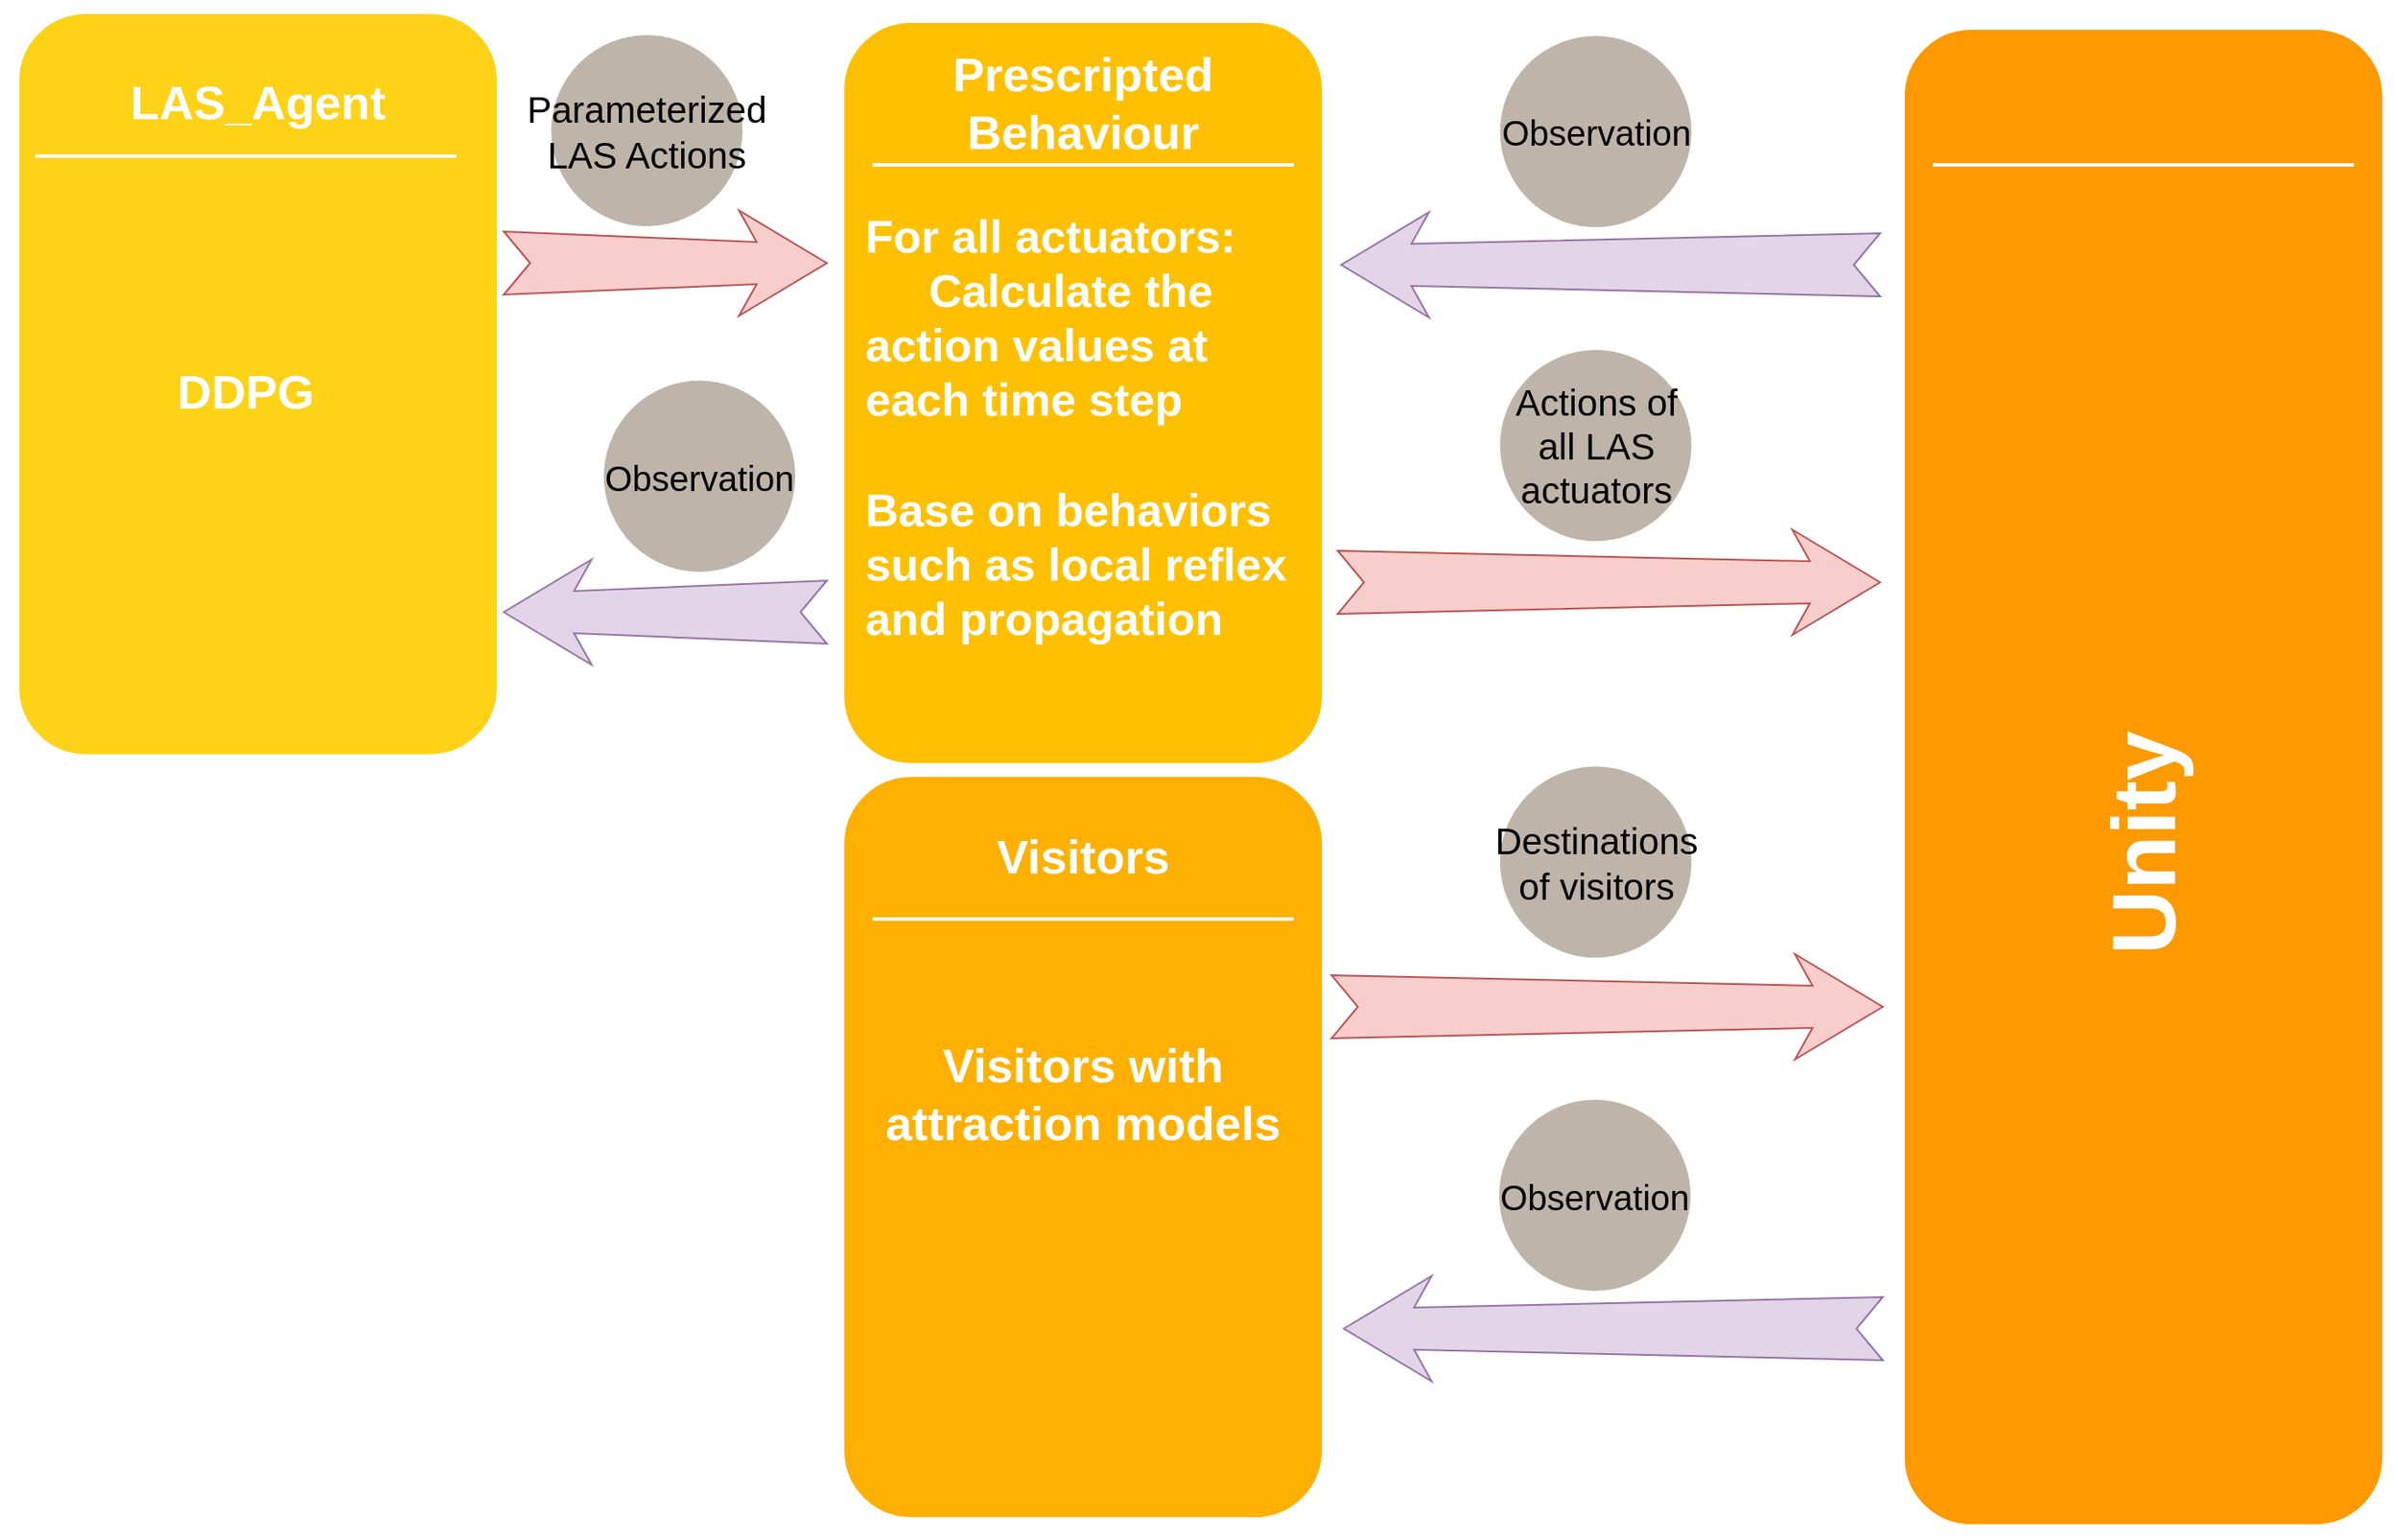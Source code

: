 <mxfile version="10.7.1" type="device"><diagram name="Page-1" id="12e1b939-464a-85fe-373e-61e167be1490"><mxGraphModel dx="1394" dy="747" grid="1" gridSize="10" guides="1" tooltips="1" connect="1" arrows="1" fold="1" page="1" pageScale="1.5" pageWidth="1169" pageHeight="826" background="#ffffff" math="0" shadow="0"><root><mxCell id="0"/><mxCell id="1" parent="0"/><mxCell id="60da8b9f42644d3a-2" value="" style="whiteSpace=wrap;html=1;rounded=1;shadow=0;strokeWidth=8;fontSize=20;align=center;fillColor=#FED217;strokeColor=#FFFFFF;" parent="1" vertex="1"><mxGeometry x="126" y="311" width="280" height="430" as="geometry"/></mxCell><mxCell id="60da8b9f42644d3a-3" value="LAS_Agent" style="text;html=1;strokeColor=none;fillColor=none;align=center;verticalAlign=middle;whiteSpace=wrap;rounded=0;shadow=0;fontSize=27;fontColor=#FFFFFF;fontStyle=1" parent="1" vertex="1"><mxGeometry x="126" y="336" width="280" height="60" as="geometry"/></mxCell><mxCell id="60da8b9f42644d3a-4" value="Blog&lt;div&gt;Keywords&lt;/div&gt;&lt;div&gt;Social Media&lt;/div&gt;" style="text;html=1;strokeColor=none;fillColor=none;align=center;verticalAlign=middle;whiteSpace=wrap;rounded=0;shadow=0;fontSize=14;fontColor=#FFFFFF;" parent="1" vertex="1"><mxGeometry x="316" y="636" width="280" height="90" as="geometry"/></mxCell><mxCell id="60da8b9f42644d3a-6" value="" style="line;strokeWidth=2;html=1;rounded=0;shadow=0;fontSize=27;align=center;fillColor=none;strokeColor=#FFFFFF;" parent="1" vertex="1"><mxGeometry x="139" y="391" width="240" height="10" as="geometry"/></mxCell><mxCell id="60da8b9f42644d3a-8" value="&lt;font style=&quot;font-size: 21px&quot; color=&quot;#000000&quot;&gt;Parameterized LAS Actions&lt;/font&gt;" style="ellipse;whiteSpace=wrap;html=1;rounded=0;shadow=0;strokeWidth=6;fontSize=14;align=center;fillColor=#BFB4A9;strokeColor=#FFFFFF;fontColor=#FFFFFF;" parent="1" vertex="1"><mxGeometry x="430" y="324" width="115" height="115" as="geometry"/></mxCell><mxCell id="60da8b9f42644d3a-9" value="" style="html=1;shadow=0;dashed=0;align=center;verticalAlign=middle;shape=mxgraph.arrows2.stylisedArrow;dy=0.6;dx=40;notch=15;feather=0.4;rounded=0;strokeWidth=1;fontSize=27;strokeColor=#b85450;fillColor=#f8cecc;" parent="1" vertex="1"><mxGeometry x="406" y="427" width="184" height="60" as="geometry"/></mxCell><mxCell id="60da8b9f42644d3a-17" value="" style="whiteSpace=wrap;html=1;rounded=1;shadow=0;strokeWidth=8;fontSize=20;align=center;fillColor=#FFC001;strokeColor=#FFFFFF;" parent="1" vertex="1"><mxGeometry x="596" y="316" width="280" height="430" as="geometry"/></mxCell><mxCell id="60da8b9f42644d3a-18" value="Prescripted Behaviour" style="text;html=1;strokeColor=none;fillColor=none;align=center;verticalAlign=middle;whiteSpace=wrap;rounded=0;shadow=0;fontSize=27;fontColor=#FFFFFF;fontStyle=1" parent="1" vertex="1"><mxGeometry x="596" y="336" width="280" height="60" as="geometry"/></mxCell><mxCell id="60da8b9f42644d3a-20" value="" style="line;strokeWidth=2;html=1;rounded=0;shadow=0;fontSize=27;align=center;fillColor=none;strokeColor=#FFFFFF;" parent="1" vertex="1"><mxGeometry x="616" y="396" width="240" height="10" as="geometry"/></mxCell><mxCell id="60da8b9f42644d3a-24" value="" style="whiteSpace=wrap;html=1;rounded=1;shadow=0;strokeWidth=8;fontSize=20;align=center;fillColor=#FFB001;strokeColor=#FFFFFF;" parent="1" vertex="1"><mxGeometry x="596" y="746" width="280" height="430" as="geometry"/></mxCell><mxCell id="60da8b9f42644d3a-25" value="Visitors" style="text;html=1;strokeColor=none;fillColor=none;align=center;verticalAlign=middle;whiteSpace=wrap;rounded=0;shadow=0;fontSize=27;fontColor=#FFFFFF;fontStyle=1" parent="1" vertex="1"><mxGeometry x="596" y="766" width="280" height="60" as="geometry"/></mxCell><mxCell id="60da8b9f42644d3a-27" value="" style="line;strokeWidth=2;html=1;rounded=0;shadow=0;fontSize=27;align=center;fillColor=none;strokeColor=#FFFFFF;" parent="1" vertex="1"><mxGeometry x="616" y="826" width="240" height="10" as="geometry"/></mxCell><mxCell id="60da8b9f42644d3a-31" value="" style="whiteSpace=wrap;html=1;rounded=1;shadow=0;strokeWidth=8;fontSize=20;align=center;fillColor=#FE9900;strokeColor=#FFFFFF;" parent="1" vertex="1"><mxGeometry x="1200" y="320" width="280" height="860" as="geometry"/></mxCell><mxCell id="60da8b9f42644d3a-32" value="&lt;font style=&quot;font-size: 51px&quot;&gt;Unity&lt;/font&gt;" style="text;html=1;strokeColor=none;fillColor=none;align=center;verticalAlign=middle;whiteSpace=wrap;rounded=0;shadow=0;fontSize=27;fontColor=#FFFFFF;fontStyle=1;rotation=-90;" parent="1" vertex="1"><mxGeometry x="962" y="692" width="755" height="191" as="geometry"/></mxCell><mxCell id="60da8b9f42644d3a-34" value="" style="line;strokeWidth=2;html=1;rounded=0;shadow=0;fontSize=27;align=center;fillColor=none;strokeColor=#FFFFFF;" parent="1" vertex="1"><mxGeometry x="1220" y="396" width="240" height="10" as="geometry"/></mxCell><mxCell id="1YpyE_t17u2Bkl6gVTNr-3" value="&lt;font style=&quot;font-size: 20px&quot; color=&quot;#000000&quot;&gt;Observation&lt;/font&gt;" style="ellipse;whiteSpace=wrap;html=1;rounded=0;shadow=0;strokeWidth=6;fontSize=14;align=center;fillColor=#BFB4A9;strokeColor=#FFFFFF;fontColor=#FFFFFF;" vertex="1" parent="1"><mxGeometry x="460" y="521" width="115" height="115" as="geometry"/></mxCell><mxCell id="1YpyE_t17u2Bkl6gVTNr-4" value="" style="html=1;shadow=0;dashed=0;align=center;verticalAlign=middle;shape=mxgraph.arrows2.stylisedArrow;dy=0.6;dx=40;notch=15;feather=0.4;rounded=0;strokeWidth=1;fontSize=27;strokeColor=#9673a6;fillColor=#e1d5e7;rotation=180;" vertex="1" parent="1"><mxGeometry x="406" y="626" width="184" height="60" as="geometry"/></mxCell><mxCell id="1YpyE_t17u2Bkl6gVTNr-5" value="DDPG" style="text;html=1;strokeColor=none;fillColor=none;align=center;verticalAlign=middle;whiteSpace=wrap;rounded=0;shadow=0;fontSize=27;fontColor=#FFFFFF;fontStyle=1" vertex="1" parent="1"><mxGeometry x="119" y="501" width="280" height="60" as="geometry"/></mxCell><mxCell id="1YpyE_t17u2Bkl6gVTNr-6" value="&lt;div style=&quot;text-align: left ; font-size: 26px&quot;&gt;&lt;font style=&quot;font-size: 26px&quot;&gt;For all actuators:&lt;/font&gt;&lt;/div&gt;&lt;div style=&quot;text-align: left ; font-size: 26px&quot;&gt;&lt;span&gt;&lt;font style=&quot;font-size: 26px&quot;&gt;&amp;nbsp; &amp;nbsp; &amp;nbsp;Calculate the action values at each time step&lt;/font&gt;&lt;/span&gt;&lt;/div&gt;&lt;div style=&quot;text-align: left ; font-size: 26px&quot;&gt;&lt;font style=&quot;font-size: 26px&quot;&gt;&amp;nbsp;&lt;/font&gt;&lt;/div&gt;&lt;div style=&quot;text-align: left ; font-size: 26px&quot;&gt;&lt;font style=&quot;font-size: 26px&quot;&gt;Base on behaviors such as local reflex and propagation&lt;/font&gt;&lt;/div&gt;" style="text;html=1;strokeColor=none;fillColor=none;align=center;verticalAlign=middle;whiteSpace=wrap;rounded=0;shadow=0;fontSize=27;fontColor=#FFFFFF;fontStyle=1" vertex="1" parent="1"><mxGeometry x="611" y="466" width="250" height="170" as="geometry"/></mxCell><mxCell id="1YpyE_t17u2Bkl6gVTNr-7" value="&lt;font style=&quot;font-size: 21px&quot; color=&quot;#000000&quot;&gt;Actions of all LAS actuators&lt;/font&gt;" style="ellipse;whiteSpace=wrap;html=1;rounded=0;shadow=0;strokeWidth=6;fontSize=14;align=center;fillColor=#BFB4A9;strokeColor=#FFFFFF;fontColor=#FFFFFF;" vertex="1" parent="1"><mxGeometry x="970.5" y="503.5" width="115" height="115" as="geometry"/></mxCell><mxCell id="1YpyE_t17u2Bkl6gVTNr-8" value="&lt;font style=&quot;font-size: 20px&quot; color=&quot;#000000&quot;&gt;Observation&lt;/font&gt;" style="ellipse;whiteSpace=wrap;html=1;rounded=0;shadow=0;strokeWidth=6;fontSize=14;align=center;fillColor=#BFB4A9;strokeColor=#FFFFFF;fontColor=#FFFFFF;" vertex="1" parent="1"><mxGeometry x="970.5" y="324.5" width="115" height="115" as="geometry"/></mxCell><mxCell id="1YpyE_t17u2Bkl6gVTNr-9" value="" style="html=1;shadow=0;dashed=0;align=center;verticalAlign=middle;shape=mxgraph.arrows2.stylisedArrow;dy=0.6;dx=40;notch=15;feather=0.4;rounded=0;strokeWidth=1;fontSize=27;strokeColor=#9673a6;fillColor=#e1d5e7;rotation=180;" vertex="1" parent="1"><mxGeometry x="883" y="428" width="307" height="60" as="geometry"/></mxCell><mxCell id="1YpyE_t17u2Bkl6gVTNr-10" value="Visitors with attraction models" style="text;html=1;strokeColor=none;fillColor=none;align=center;verticalAlign=middle;whiteSpace=wrap;rounded=0;shadow=0;fontSize=27;fontColor=#FFFFFF;fontStyle=1" vertex="1" parent="1"><mxGeometry x="596" y="901" width="280" height="60" as="geometry"/></mxCell><mxCell id="1YpyE_t17u2Bkl6gVTNr-11" value="&lt;font style=&quot;font-size: 20px&quot; color=&quot;#000000&quot;&gt;Observation&lt;/font&gt;" style="ellipse;whiteSpace=wrap;html=1;rounded=0;shadow=0;strokeWidth=6;fontSize=14;align=center;fillColor=#BFB4A9;strokeColor=#FFFFFF;fontColor=#FFFFFF;" vertex="1" parent="1"><mxGeometry x="970" y="931" width="115" height="115" as="geometry"/></mxCell><mxCell id="1YpyE_t17u2Bkl6gVTNr-12" value="" style="html=1;shadow=0;dashed=0;align=center;verticalAlign=middle;shape=mxgraph.arrows2.stylisedArrow;dy=0.6;dx=40;notch=15;feather=0.4;rounded=0;strokeWidth=1;fontSize=27;strokeColor=#9673a6;fillColor=#e1d5e7;rotation=180;" vertex="1" parent="1"><mxGeometry x="884.5" y="1034.5" width="307" height="60" as="geometry"/></mxCell><mxCell id="1YpyE_t17u2Bkl6gVTNr-13" value="" style="html=1;shadow=0;dashed=0;align=center;verticalAlign=middle;shape=mxgraph.arrows2.stylisedArrow;dy=0.6;dx=40;notch=15;feather=0.4;rounded=0;strokeWidth=1;fontSize=27;strokeColor=#b85450;fillColor=#f8cecc;" vertex="1" parent="1"><mxGeometry x="881" y="609" width="309" height="60" as="geometry"/></mxCell><mxCell id="1YpyE_t17u2Bkl6gVTNr-14" value="" style="html=1;shadow=0;dashed=0;align=center;verticalAlign=middle;shape=mxgraph.arrows2.stylisedArrow;dy=0.6;dx=40;notch=15;feather=0.4;rounded=0;strokeWidth=1;fontSize=27;strokeColor=#b85450;fillColor=#f8cecc;" vertex="1" parent="1"><mxGeometry x="877.5" y="851" width="314" height="60" as="geometry"/></mxCell><mxCell id="1YpyE_t17u2Bkl6gVTNr-15" value="&lt;font color=&quot;#000000&quot;&gt;&lt;span style=&quot;font-size: 21px&quot;&gt;Destinations of visitors&lt;/span&gt;&lt;/font&gt;" style="ellipse;whiteSpace=wrap;html=1;rounded=0;shadow=0;strokeWidth=6;fontSize=14;align=center;fillColor=#BFB4A9;strokeColor=#FFFFFF;fontColor=#FFFFFF;" vertex="1" parent="1"><mxGeometry x="970.5" y="741" width="115" height="115" as="geometry"/></mxCell></root></mxGraphModel></diagram></mxfile>